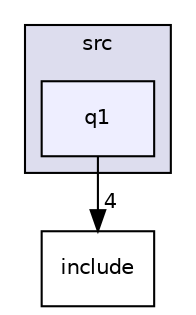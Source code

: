 digraph "src/q1" {
  compound=true
  node [ fontsize="10", fontname="Helvetica"];
  edge [ labelfontsize="10", labelfontname="Helvetica"];
  subgraph clusterdir_68267d1309a1af8e8297ef4c3efbcdba {
    graph [ bgcolor="#ddddee", pencolor="black", label="src" fontname="Helvetica", fontsize="10", URL="dir_68267d1309a1af8e8297ef4c3efbcdba.html"]
  dir_f5c8dc0c9b21bbe8192a1cb4e79a9ecf [shape=box, label="q1", style="filled", fillcolor="#eeeeff", pencolor="black", URL="dir_f5c8dc0c9b21bbe8192a1cb4e79a9ecf.html"];
  }
  dir_d44c64559bbebec7f509842c48db8b23 [shape=box label="include" URL="dir_d44c64559bbebec7f509842c48db8b23.html"];
  dir_f5c8dc0c9b21bbe8192a1cb4e79a9ecf->dir_d44c64559bbebec7f509842c48db8b23 [headlabel="4", labeldistance=1.5 headhref="dir_000002_000000.html"];
}

